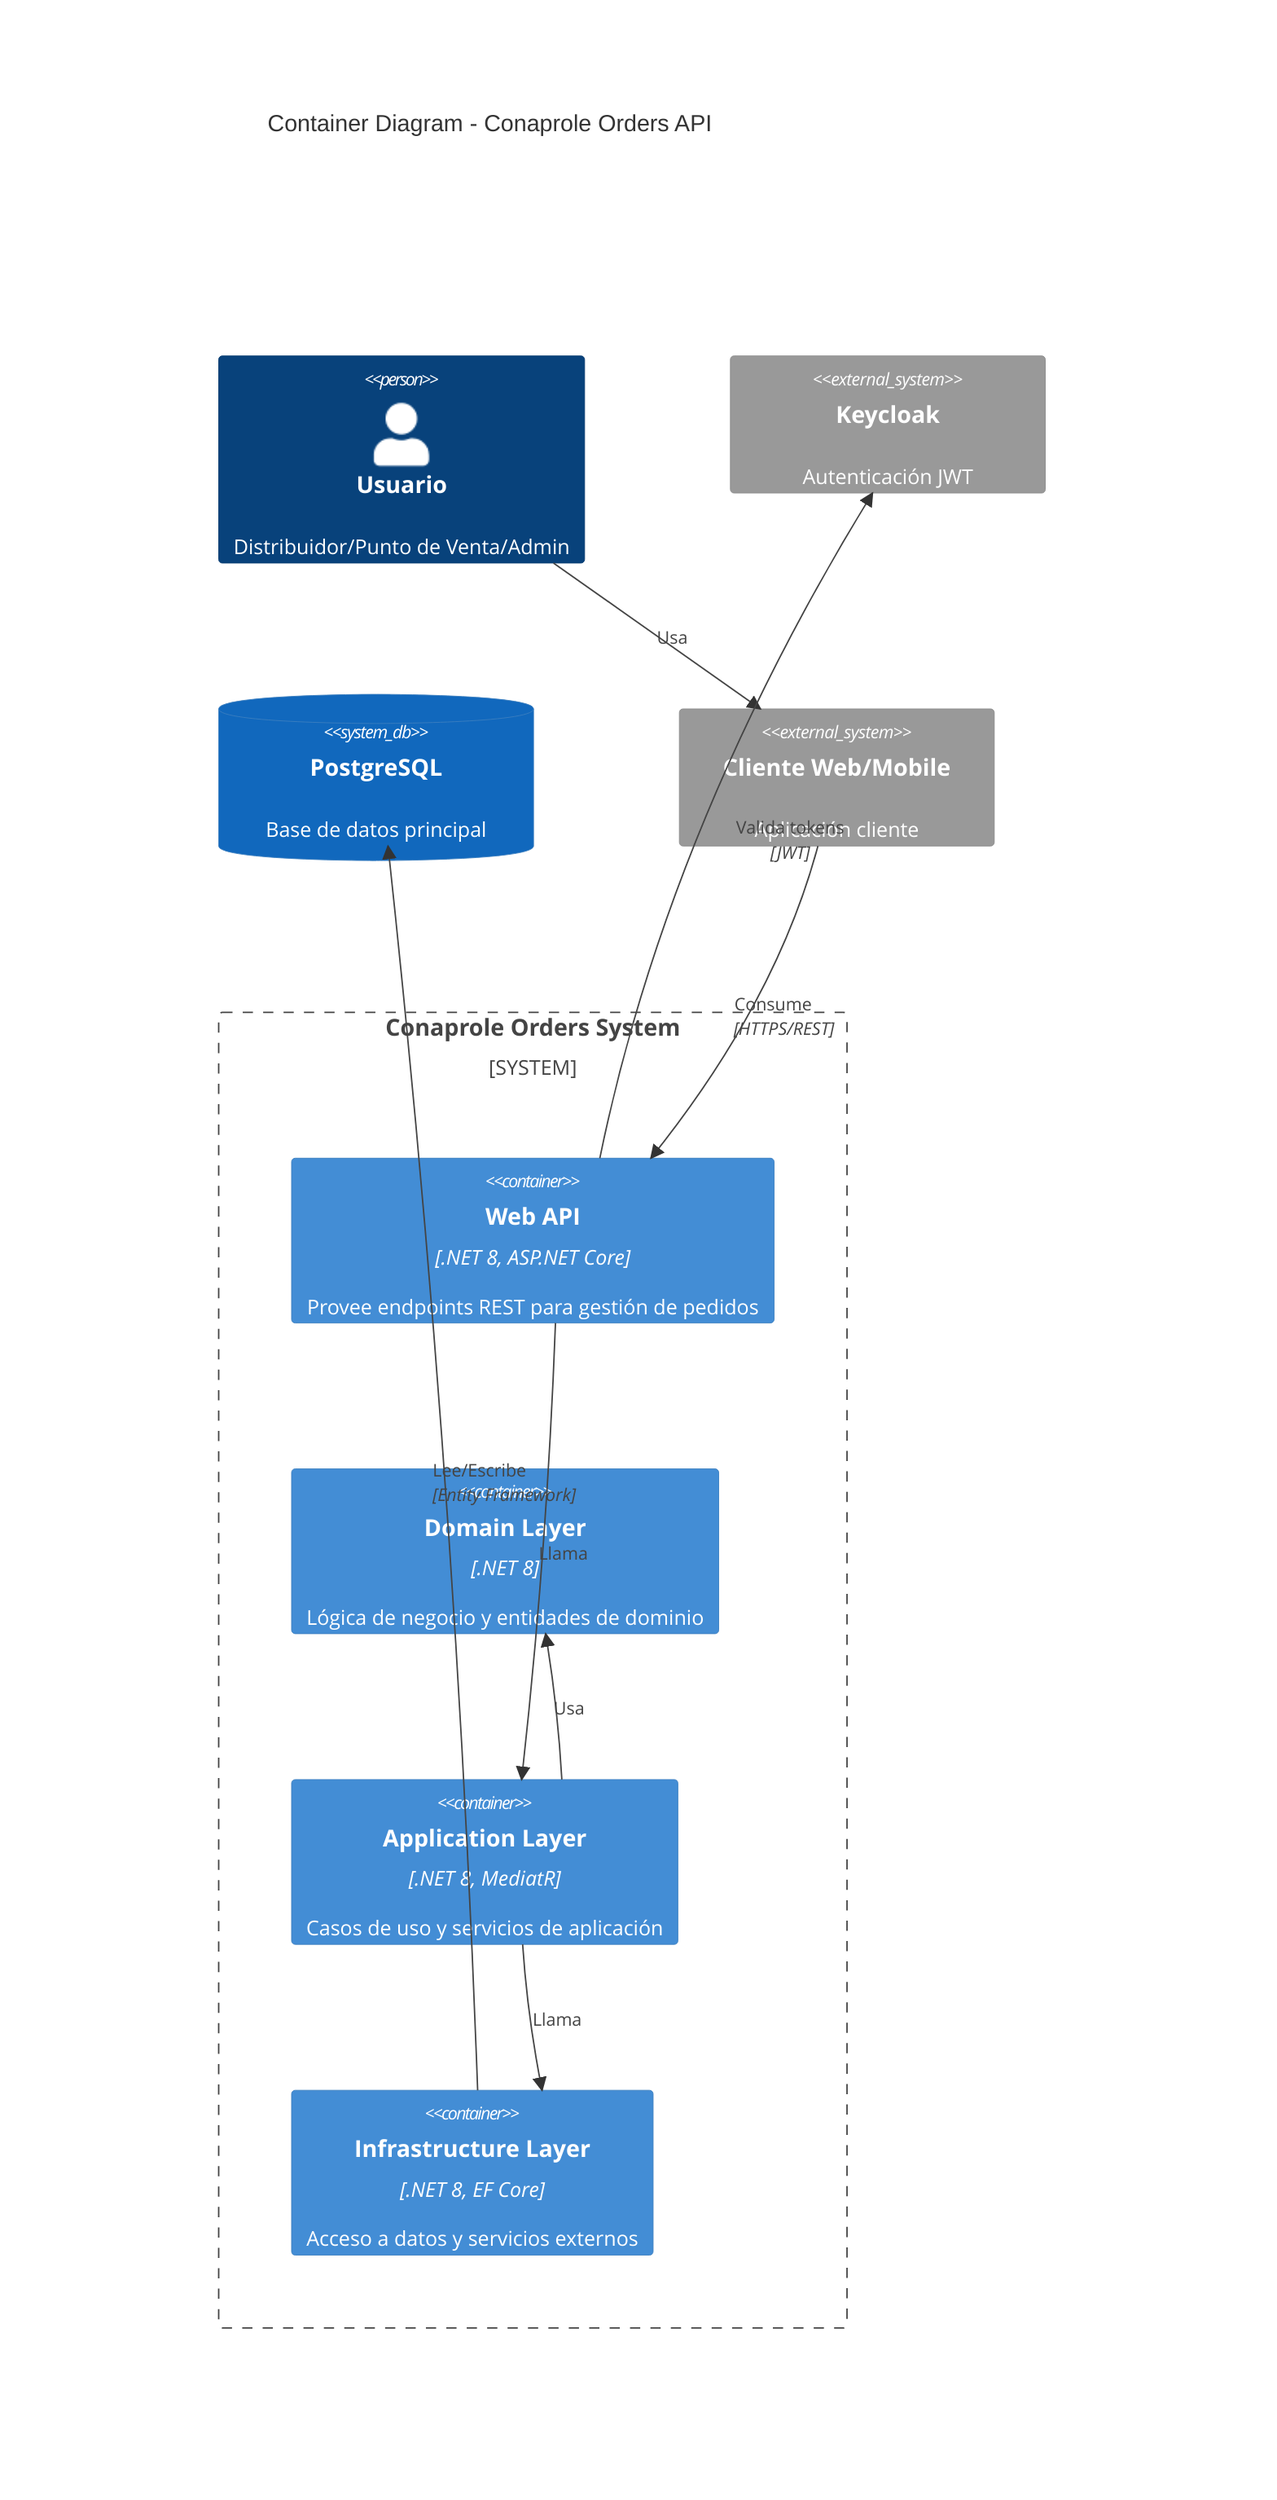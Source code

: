 C4Container
    title Container Diagram - Conaprole Orders API

    Person(user, "Usuario", "Distribuidor/Punto de Venta/Admin")
    
    System_Boundary(orders_system, "Conaprole Orders System") {
        Container(api, "Web API", ".NET 8, ASP.NET Core", "Provee endpoints REST para gestión de pedidos")
        Container(domain, "Domain Layer", ".NET 8", "Lógica de negocio y entidades de dominio")
        Container(application, "Application Layer", ".NET 8, MediatR", "Casos de uso y servicios de aplicación")
        Container(infrastructure, "Infrastructure Layer", ".NET 8, EF Core", "Acceso a datos y servicios externos")
    }
    
    System_Ext(keycloak, "Keycloak", "Autenticación JWT")
    SystemDb(db, "PostgreSQL", "Base de datos principal")
    System_Ext(client, "Cliente Web/Mobile", "Aplicación cliente")
    
    Rel(user, client, "Usa")
    Rel(client, api, "Consume", "HTTPS/REST")
    Rel(api, application, "Llama")
    Rel(application, domain, "Usa")
    Rel(application, infrastructure, "Llama")
    Rel(infrastructure, db, "Lee/Escribe", "Entity Framework")
    Rel(api, keycloak, "Valida tokens", "JWT")
    
    UpdateLayoutConfig($c4ShapeInRow="2", $c4BoundaryInRow="1")